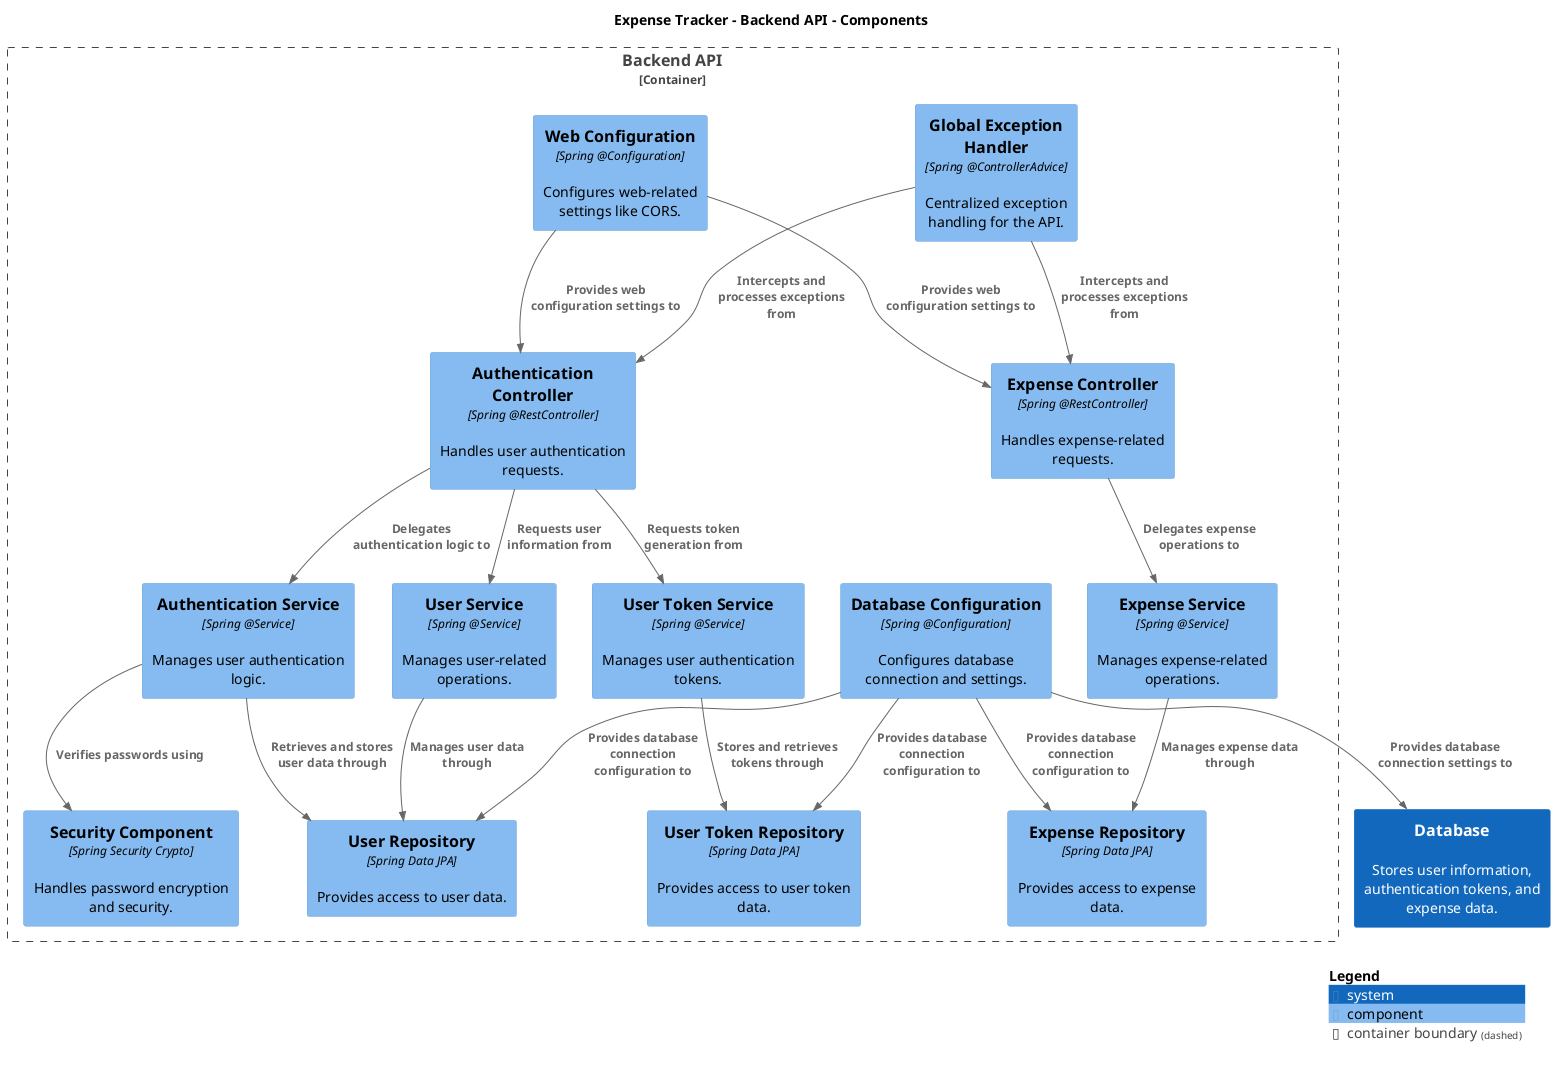 @startuml
set separator none
title Expense Tracker - Backend API - Components

top to bottom direction

!include <C4/C4>
!include <C4/C4_Context>
!include <C4/C4_Component>

System(Database, "Database", $descr="Stores user information, authentication tokens, and expense data.", $tags="", $link="")

Container_Boundary("ExpenseTracker.BackendAPI_boundary", "Backend API", $tags="") {
  Component(ExpenseTracker.BackendAPI.AuthenticationService, "Authentication Service", $techn="Spring @Service", $descr="Manages user authentication logic.", $tags="", $link="")
  Component(ExpenseTracker.BackendAPI.UserService, "User Service", $techn="Spring @Service", $descr="Manages user-related operations.", $tags="", $link="")
  Component(ExpenseTracker.BackendAPI.ExpenseService, "Expense Service", $techn="Spring @Service", $descr="Manages expense-related operations.", $tags="", $link="")
  Component(ExpenseTracker.BackendAPI.UserTokenService, "User Token Service", $techn="Spring @Service", $descr="Manages user authentication tokens.", $tags="", $link="")
  Component(ExpenseTracker.BackendAPI.UserRepository, "User Repository", $techn="Spring Data JPA", $descr="Provides access to user data.", $tags="", $link="")
  Component(ExpenseTracker.BackendAPI.ExpenseRepository, "Expense Repository", $techn="Spring Data JPA", $descr="Provides access to expense data.", $tags="", $link="")
  Component(ExpenseTracker.BackendAPI.UserTokenRepository, "User Token Repository", $techn="Spring Data JPA", $descr="Provides access to user token data.", $tags="", $link="")
  Component(ExpenseTracker.BackendAPI.SecurityComponent, "Security Component", $techn="Spring Security Crypto", $descr="Handles password encryption and security.", $tags="", $link="")
  Component(ExpenseTracker.BackendAPI.GlobalExceptionHandler, "Global Exception Handler", $techn="Spring @ControllerAdvice", $descr="Centralized exception handling for the API.", $tags="", $link="")
  Component(ExpenseTracker.BackendAPI.WebConfiguration, "Web Configuration", $techn="Spring @Configuration", $descr="Configures web-related settings like CORS.", $tags="", $link="")
  Component(ExpenseTracker.BackendAPI.DatabaseConfiguration, "Database Configuration", $techn="Spring @Configuration", $descr="Configures database connection and settings.", $tags="", $link="")
  Component(ExpenseTracker.BackendAPI.AuthenticationController, "Authentication Controller", $techn="Spring @RestController", $descr="Handles user authentication requests.", $tags="", $link="")
  Component(ExpenseTracker.BackendAPI.ExpenseController, "Expense Controller", $techn="Spring @RestController", $descr="Handles expense-related requests.", $tags="", $link="")
}

Rel(ExpenseTracker.BackendAPI.AuthenticationController, ExpenseTracker.BackendAPI.AuthenticationService, "Delegates authentication logic to", $techn="", $tags="", $link="")
Rel(ExpenseTracker.BackendAPI.AuthenticationController, ExpenseTracker.BackendAPI.UserService, "Requests user information from", $techn="", $tags="", $link="")
Rel(ExpenseTracker.BackendAPI.AuthenticationController, ExpenseTracker.BackendAPI.UserTokenService, "Requests token generation from", $techn="", $tags="", $link="")
Rel(ExpenseTracker.BackendAPI.ExpenseController, ExpenseTracker.BackendAPI.ExpenseService, "Delegates expense operations to", $techn="", $tags="", $link="")
Rel(ExpenseTracker.BackendAPI.AuthenticationService, ExpenseTracker.BackendAPI.UserRepository, "Retrieves and stores user data through", $techn="", $tags="", $link="")
Rel(ExpenseTracker.BackendAPI.AuthenticationService, ExpenseTracker.BackendAPI.SecurityComponent, "Verifies passwords using", $techn="", $tags="", $link="")
Rel(ExpenseTracker.BackendAPI.UserService, ExpenseTracker.BackendAPI.UserRepository, "Manages user data through", $techn="", $tags="", $link="")
Rel(ExpenseTracker.BackendAPI.ExpenseService, ExpenseTracker.BackendAPI.ExpenseRepository, "Manages expense data through", $techn="", $tags="", $link="")
Rel(ExpenseTracker.BackendAPI.UserTokenService, ExpenseTracker.BackendAPI.UserTokenRepository, "Stores and retrieves tokens through", $techn="", $tags="", $link="")
Rel(ExpenseTracker.BackendAPI.WebConfiguration, ExpenseTracker.BackendAPI.AuthenticationController, "Provides web configuration settings to", $techn="", $tags="", $link="")
Rel(ExpenseTracker.BackendAPI.WebConfiguration, ExpenseTracker.BackendAPI.ExpenseController, "Provides web configuration settings to", $techn="", $tags="", $link="")
Rel(ExpenseTracker.BackendAPI.DatabaseConfiguration, Database, "Provides database connection settings to", $techn="", $tags="", $link="")
Rel(ExpenseTracker.BackendAPI.DatabaseConfiguration, ExpenseTracker.BackendAPI.UserRepository, "Provides database connection configuration to", $techn="", $tags="", $link="")
Rel(ExpenseTracker.BackendAPI.DatabaseConfiguration, ExpenseTracker.BackendAPI.ExpenseRepository, "Provides database connection configuration to", $techn="", $tags="", $link="")
Rel(ExpenseTracker.BackendAPI.DatabaseConfiguration, ExpenseTracker.BackendAPI.UserTokenRepository, "Provides database connection configuration to", $techn="", $tags="", $link="")
Rel(ExpenseTracker.BackendAPI.GlobalExceptionHandler, ExpenseTracker.BackendAPI.AuthenticationController, "Intercepts and processes exceptions from", $techn="", $tags="", $link="")
Rel(ExpenseTracker.BackendAPI.GlobalExceptionHandler, ExpenseTracker.BackendAPI.ExpenseController, "Intercepts and processes exceptions from", $techn="", $tags="", $link="")

SHOW_LEGEND(true)
@enduml